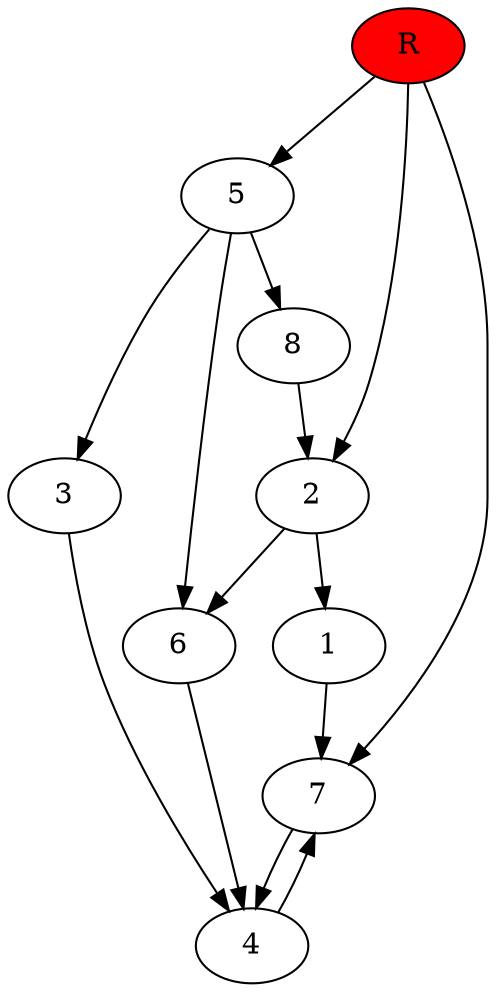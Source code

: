 digraph prb19271 {
	1
	2
	3
	4
	5
	6
	7
	8
	R [fillcolor="#ff0000" style=filled]
	1 -> 7
	2 -> 1
	2 -> 6
	3 -> 4
	4 -> 7
	5 -> 3
	5 -> 6
	5 -> 8
	6 -> 4
	7 -> 4
	8 -> 2
	R -> 2
	R -> 5
	R -> 7
}
